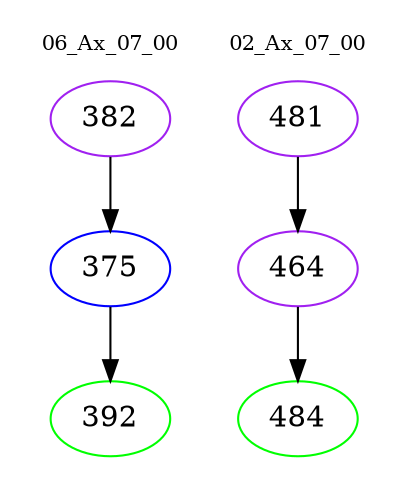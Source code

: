 digraph{
subgraph cluster_0 {
color = white
label = "06_Ax_07_00";
fontsize=10;
T0_382 [label="382", color="purple"]
T0_382 -> T0_375 [color="black"]
T0_375 [label="375", color="blue"]
T0_375 -> T0_392 [color="black"]
T0_392 [label="392", color="green"]
}
subgraph cluster_1 {
color = white
label = "02_Ax_07_00";
fontsize=10;
T1_481 [label="481", color="purple"]
T1_481 -> T1_464 [color="black"]
T1_464 [label="464", color="purple"]
T1_464 -> T1_484 [color="black"]
T1_484 [label="484", color="green"]
}
}
